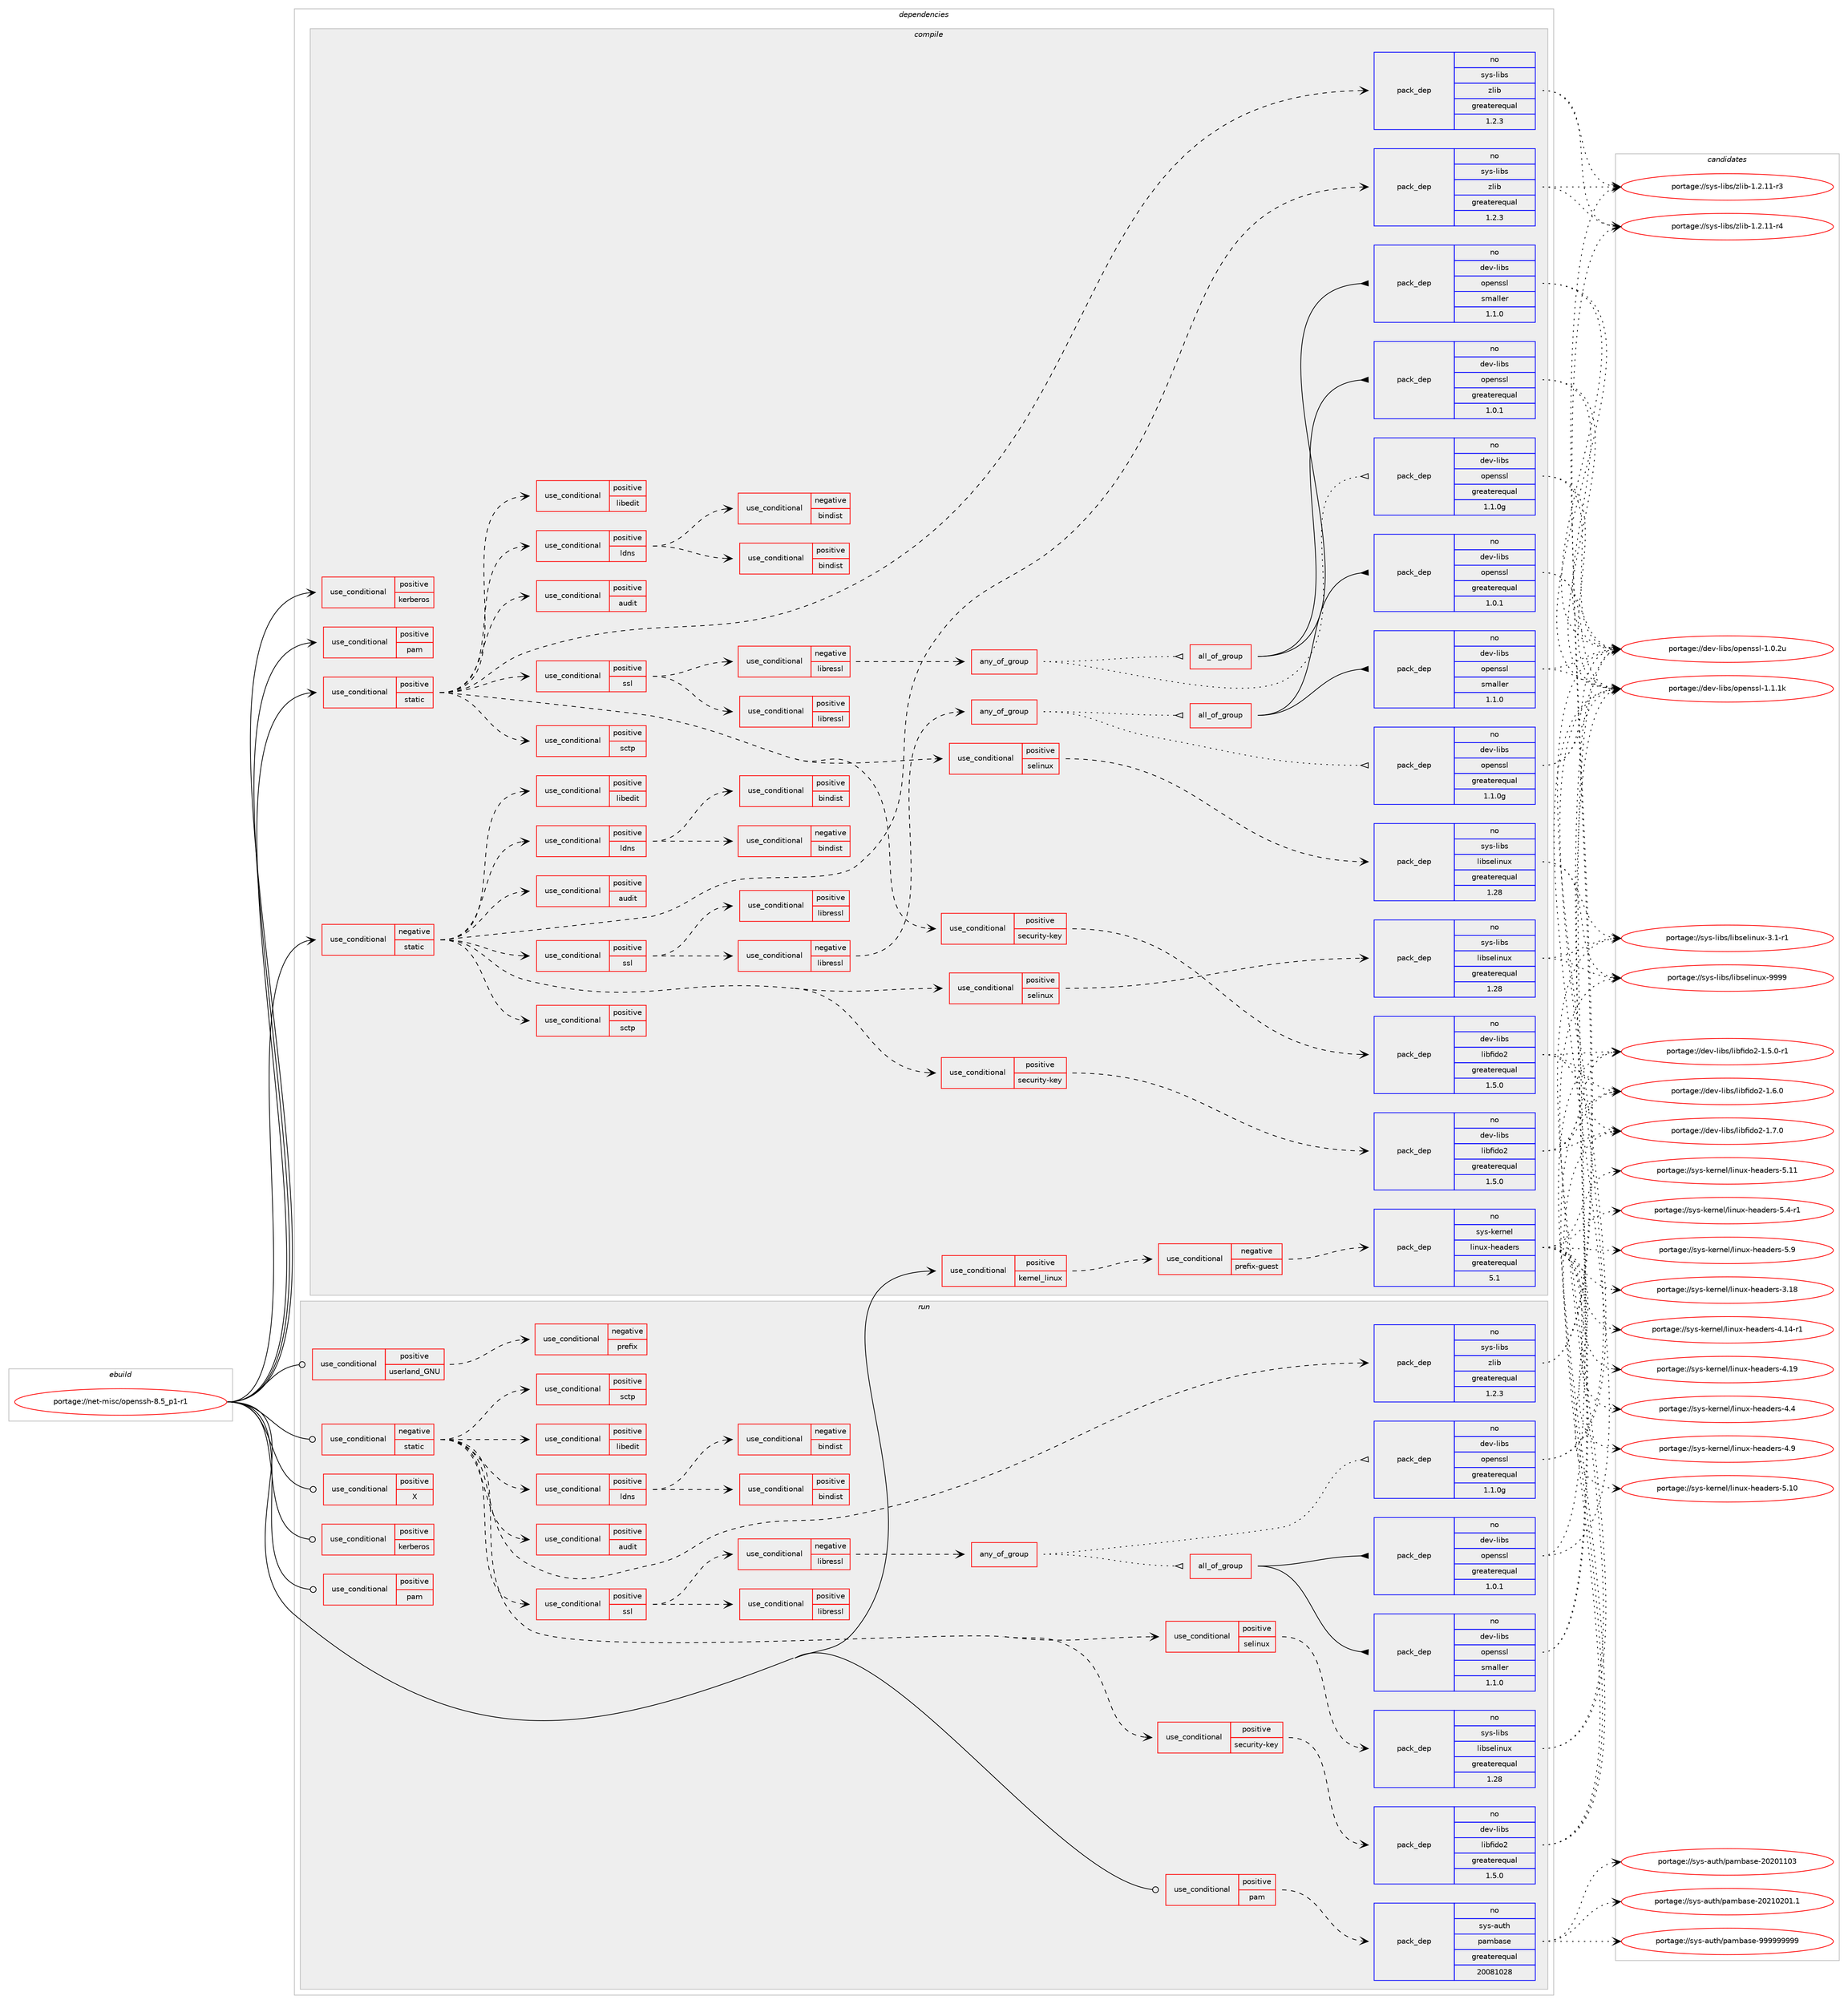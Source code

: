 digraph prolog {

# *************
# Graph options
# *************

newrank=true;
concentrate=true;
compound=true;
graph [rankdir=LR,fontname=Helvetica,fontsize=10,ranksep=1.5];#, ranksep=2.5, nodesep=0.2];
edge  [arrowhead=vee];
node  [fontname=Helvetica,fontsize=10];

# **********
# The ebuild
# **********

subgraph cluster_leftcol {
color=gray;
rank=same;
label=<<i>ebuild</i>>;
id [label="portage://net-misc/openssh-8.5_p1-r1", color=red, width=4, href="../net-misc/openssh-8.5_p1-r1.svg"];
}

# ****************
# The dependencies
# ****************

subgraph cluster_midcol {
color=gray;
label=<<i>dependencies</i>>;
subgraph cluster_compile {
fillcolor="#eeeeee";
style=filled;
label=<<i>compile</i>>;
subgraph cond137 {
dependency248 [label=<<TABLE BORDER="0" CELLBORDER="1" CELLSPACING="0" CELLPADDING="4"><TR><TD ROWSPAN="3" CELLPADDING="10">use_conditional</TD></TR><TR><TD>negative</TD></TR><TR><TD>static</TD></TR></TABLE>>, shape=none, color=red];
subgraph cond138 {
dependency249 [label=<<TABLE BORDER="0" CELLBORDER="1" CELLSPACING="0" CELLPADDING="4"><TR><TD ROWSPAN="3" CELLPADDING="10">use_conditional</TD></TR><TR><TD>positive</TD></TR><TR><TD>audit</TD></TR></TABLE>>, shape=none, color=red];
# *** BEGIN UNKNOWN DEPENDENCY TYPE (TODO) ***
# dependency249 -> package_dependency(portage://net-misc/openssh-8.5_p1-r1,install,no,sys-process,audit,none,[,,],[],[])
# *** END UNKNOWN DEPENDENCY TYPE (TODO) ***

}
dependency248:e -> dependency249:w [weight=20,style="dashed",arrowhead="vee"];
subgraph cond139 {
dependency250 [label=<<TABLE BORDER="0" CELLBORDER="1" CELLSPACING="0" CELLPADDING="4"><TR><TD ROWSPAN="3" CELLPADDING="10">use_conditional</TD></TR><TR><TD>positive</TD></TR><TR><TD>ldns</TD></TR></TABLE>>, shape=none, color=red];
# *** BEGIN UNKNOWN DEPENDENCY TYPE (TODO) ***
# dependency250 -> package_dependency(portage://net-misc/openssh-8.5_p1-r1,install,no,net-libs,ldns,none,[,,],[],[])
# *** END UNKNOWN DEPENDENCY TYPE (TODO) ***

subgraph cond140 {
dependency251 [label=<<TABLE BORDER="0" CELLBORDER="1" CELLSPACING="0" CELLPADDING="4"><TR><TD ROWSPAN="3" CELLPADDING="10">use_conditional</TD></TR><TR><TD>negative</TD></TR><TR><TD>bindist</TD></TR></TABLE>>, shape=none, color=red];
# *** BEGIN UNKNOWN DEPENDENCY TYPE (TODO) ***
# dependency251 -> package_dependency(portage://net-misc/openssh-8.5_p1-r1,install,no,net-libs,ldns,none,[,,],[],[use(enable(ecdsa),none),use(enable(ssl),positive)])
# *** END UNKNOWN DEPENDENCY TYPE (TODO) ***

}
dependency250:e -> dependency251:w [weight=20,style="dashed",arrowhead="vee"];
subgraph cond141 {
dependency252 [label=<<TABLE BORDER="0" CELLBORDER="1" CELLSPACING="0" CELLPADDING="4"><TR><TD ROWSPAN="3" CELLPADDING="10">use_conditional</TD></TR><TR><TD>positive</TD></TR><TR><TD>bindist</TD></TR></TABLE>>, shape=none, color=red];
# *** BEGIN UNKNOWN DEPENDENCY TYPE (TODO) ***
# dependency252 -> package_dependency(portage://net-misc/openssh-8.5_p1-r1,install,no,net-libs,ldns,none,[,,],[],[use(disable(ecdsa),none),use(enable(ssl),positive)])
# *** END UNKNOWN DEPENDENCY TYPE (TODO) ***

}
dependency250:e -> dependency252:w [weight=20,style="dashed",arrowhead="vee"];
}
dependency248:e -> dependency250:w [weight=20,style="dashed",arrowhead="vee"];
subgraph cond142 {
dependency253 [label=<<TABLE BORDER="0" CELLBORDER="1" CELLSPACING="0" CELLPADDING="4"><TR><TD ROWSPAN="3" CELLPADDING="10">use_conditional</TD></TR><TR><TD>positive</TD></TR><TR><TD>libedit</TD></TR></TABLE>>, shape=none, color=red];
# *** BEGIN UNKNOWN DEPENDENCY TYPE (TODO) ***
# dependency253 -> package_dependency(portage://net-misc/openssh-8.5_p1-r1,install,no,dev-libs,libedit,none,[,,],any_same_slot,[])
# *** END UNKNOWN DEPENDENCY TYPE (TODO) ***

}
dependency248:e -> dependency253:w [weight=20,style="dashed",arrowhead="vee"];
subgraph cond143 {
dependency254 [label=<<TABLE BORDER="0" CELLBORDER="1" CELLSPACING="0" CELLPADDING="4"><TR><TD ROWSPAN="3" CELLPADDING="10">use_conditional</TD></TR><TR><TD>positive</TD></TR><TR><TD>sctp</TD></TR></TABLE>>, shape=none, color=red];
# *** BEGIN UNKNOWN DEPENDENCY TYPE (TODO) ***
# dependency254 -> package_dependency(portage://net-misc/openssh-8.5_p1-r1,install,no,net-misc,lksctp-tools,none,[,,],[],[])
# *** END UNKNOWN DEPENDENCY TYPE (TODO) ***

}
dependency248:e -> dependency254:w [weight=20,style="dashed",arrowhead="vee"];
subgraph cond144 {
dependency255 [label=<<TABLE BORDER="0" CELLBORDER="1" CELLSPACING="0" CELLPADDING="4"><TR><TD ROWSPAN="3" CELLPADDING="10">use_conditional</TD></TR><TR><TD>positive</TD></TR><TR><TD>security-key</TD></TR></TABLE>>, shape=none, color=red];
subgraph pack109 {
dependency256 [label=<<TABLE BORDER="0" CELLBORDER="1" CELLSPACING="0" CELLPADDING="4" WIDTH="220"><TR><TD ROWSPAN="6" CELLPADDING="30">pack_dep</TD></TR><TR><TD WIDTH="110">no</TD></TR><TR><TD>dev-libs</TD></TR><TR><TD>libfido2</TD></TR><TR><TD>greaterequal</TD></TR><TR><TD>1.5.0</TD></TR></TABLE>>, shape=none, color=blue];
}
dependency255:e -> dependency256:w [weight=20,style="dashed",arrowhead="vee"];
}
dependency248:e -> dependency255:w [weight=20,style="dashed",arrowhead="vee"];
subgraph cond145 {
dependency257 [label=<<TABLE BORDER="0" CELLBORDER="1" CELLSPACING="0" CELLPADDING="4"><TR><TD ROWSPAN="3" CELLPADDING="10">use_conditional</TD></TR><TR><TD>positive</TD></TR><TR><TD>selinux</TD></TR></TABLE>>, shape=none, color=red];
subgraph pack110 {
dependency258 [label=<<TABLE BORDER="0" CELLBORDER="1" CELLSPACING="0" CELLPADDING="4" WIDTH="220"><TR><TD ROWSPAN="6" CELLPADDING="30">pack_dep</TD></TR><TR><TD WIDTH="110">no</TD></TR><TR><TD>sys-libs</TD></TR><TR><TD>libselinux</TD></TR><TR><TD>greaterequal</TD></TR><TR><TD>1.28</TD></TR></TABLE>>, shape=none, color=blue];
}
dependency257:e -> dependency258:w [weight=20,style="dashed",arrowhead="vee"];
}
dependency248:e -> dependency257:w [weight=20,style="dashed",arrowhead="vee"];
subgraph cond146 {
dependency259 [label=<<TABLE BORDER="0" CELLBORDER="1" CELLSPACING="0" CELLPADDING="4"><TR><TD ROWSPAN="3" CELLPADDING="10">use_conditional</TD></TR><TR><TD>positive</TD></TR><TR><TD>ssl</TD></TR></TABLE>>, shape=none, color=red];
subgraph cond147 {
dependency260 [label=<<TABLE BORDER="0" CELLBORDER="1" CELLSPACING="0" CELLPADDING="4"><TR><TD ROWSPAN="3" CELLPADDING="10">use_conditional</TD></TR><TR><TD>negative</TD></TR><TR><TD>libressl</TD></TR></TABLE>>, shape=none, color=red];
subgraph any4 {
dependency261 [label=<<TABLE BORDER="0" CELLBORDER="1" CELLSPACING="0" CELLPADDING="4"><TR><TD CELLPADDING="10">any_of_group</TD></TR></TABLE>>, shape=none, color=red];subgraph all1 {
dependency262 [label=<<TABLE BORDER="0" CELLBORDER="1" CELLSPACING="0" CELLPADDING="4"><TR><TD CELLPADDING="10">all_of_group</TD></TR></TABLE>>, shape=none, color=red];subgraph pack111 {
dependency263 [label=<<TABLE BORDER="0" CELLBORDER="1" CELLSPACING="0" CELLPADDING="4" WIDTH="220"><TR><TD ROWSPAN="6" CELLPADDING="30">pack_dep</TD></TR><TR><TD WIDTH="110">no</TD></TR><TR><TD>dev-libs</TD></TR><TR><TD>openssl</TD></TR><TR><TD>greaterequal</TD></TR><TR><TD>1.0.1</TD></TR></TABLE>>, shape=none, color=blue];
}
dependency262:e -> dependency263:w [weight=20,style="solid",arrowhead="inv"];
subgraph pack112 {
dependency264 [label=<<TABLE BORDER="0" CELLBORDER="1" CELLSPACING="0" CELLPADDING="4" WIDTH="220"><TR><TD ROWSPAN="6" CELLPADDING="30">pack_dep</TD></TR><TR><TD WIDTH="110">no</TD></TR><TR><TD>dev-libs</TD></TR><TR><TD>openssl</TD></TR><TR><TD>smaller</TD></TR><TR><TD>1.1.0</TD></TR></TABLE>>, shape=none, color=blue];
}
dependency262:e -> dependency264:w [weight=20,style="solid",arrowhead="inv"];
}
dependency261:e -> dependency262:w [weight=20,style="dotted",arrowhead="oinv"];
subgraph pack113 {
dependency265 [label=<<TABLE BORDER="0" CELLBORDER="1" CELLSPACING="0" CELLPADDING="4" WIDTH="220"><TR><TD ROWSPAN="6" CELLPADDING="30">pack_dep</TD></TR><TR><TD WIDTH="110">no</TD></TR><TR><TD>dev-libs</TD></TR><TR><TD>openssl</TD></TR><TR><TD>greaterequal</TD></TR><TR><TD>1.1.0g</TD></TR></TABLE>>, shape=none, color=blue];
}
dependency261:e -> dependency265:w [weight=20,style="dotted",arrowhead="oinv"];
}
dependency260:e -> dependency261:w [weight=20,style="dashed",arrowhead="vee"];
# *** BEGIN UNKNOWN DEPENDENCY TYPE (TODO) ***
# dependency260 -> package_dependency(portage://net-misc/openssh-8.5_p1-r1,install,no,dev-libs,openssl,none,[,,],[slot(0),equal],[])
# *** END UNKNOWN DEPENDENCY TYPE (TODO) ***

}
dependency259:e -> dependency260:w [weight=20,style="dashed",arrowhead="vee"];
subgraph cond148 {
dependency266 [label=<<TABLE BORDER="0" CELLBORDER="1" CELLSPACING="0" CELLPADDING="4"><TR><TD ROWSPAN="3" CELLPADDING="10">use_conditional</TD></TR><TR><TD>positive</TD></TR><TR><TD>libressl</TD></TR></TABLE>>, shape=none, color=red];
# *** BEGIN UNKNOWN DEPENDENCY TYPE (TODO) ***
# dependency266 -> package_dependency(portage://net-misc/openssh-8.5_p1-r1,install,no,dev-libs,libressl,none,[,,],[slot(0),equal],[])
# *** END UNKNOWN DEPENDENCY TYPE (TODO) ***

}
dependency259:e -> dependency266:w [weight=20,style="dashed",arrowhead="vee"];
}
dependency248:e -> dependency259:w [weight=20,style="dashed",arrowhead="vee"];
# *** BEGIN UNKNOWN DEPENDENCY TYPE (TODO) ***
# dependency248 -> package_dependency(portage://net-misc/openssh-8.5_p1-r1,install,no,virtual,libcrypt,none,[,,],any_same_slot,[])
# *** END UNKNOWN DEPENDENCY TYPE (TODO) ***

subgraph pack114 {
dependency267 [label=<<TABLE BORDER="0" CELLBORDER="1" CELLSPACING="0" CELLPADDING="4" WIDTH="220"><TR><TD ROWSPAN="6" CELLPADDING="30">pack_dep</TD></TR><TR><TD WIDTH="110">no</TD></TR><TR><TD>sys-libs</TD></TR><TR><TD>zlib</TD></TR><TR><TD>greaterequal</TD></TR><TR><TD>1.2.3</TD></TR></TABLE>>, shape=none, color=blue];
}
dependency248:e -> dependency267:w [weight=20,style="dashed",arrowhead="vee"];
}
id:e -> dependency248:w [weight=20,style="solid",arrowhead="vee"];
subgraph cond149 {
dependency268 [label=<<TABLE BORDER="0" CELLBORDER="1" CELLSPACING="0" CELLPADDING="4"><TR><TD ROWSPAN="3" CELLPADDING="10">use_conditional</TD></TR><TR><TD>positive</TD></TR><TR><TD>kerberos</TD></TR></TABLE>>, shape=none, color=red];
# *** BEGIN UNKNOWN DEPENDENCY TYPE (TODO) ***
# dependency268 -> package_dependency(portage://net-misc/openssh-8.5_p1-r1,install,no,virtual,krb5,none,[,,],[],[])
# *** END UNKNOWN DEPENDENCY TYPE (TODO) ***

}
id:e -> dependency268:w [weight=20,style="solid",arrowhead="vee"];
subgraph cond150 {
dependency269 [label=<<TABLE BORDER="0" CELLBORDER="1" CELLSPACING="0" CELLPADDING="4"><TR><TD ROWSPAN="3" CELLPADDING="10">use_conditional</TD></TR><TR><TD>positive</TD></TR><TR><TD>kernel_linux</TD></TR></TABLE>>, shape=none, color=red];
subgraph cond151 {
dependency270 [label=<<TABLE BORDER="0" CELLBORDER="1" CELLSPACING="0" CELLPADDING="4"><TR><TD ROWSPAN="3" CELLPADDING="10">use_conditional</TD></TR><TR><TD>negative</TD></TR><TR><TD>prefix-guest</TD></TR></TABLE>>, shape=none, color=red];
subgraph pack115 {
dependency271 [label=<<TABLE BORDER="0" CELLBORDER="1" CELLSPACING="0" CELLPADDING="4" WIDTH="220"><TR><TD ROWSPAN="6" CELLPADDING="30">pack_dep</TD></TR><TR><TD WIDTH="110">no</TD></TR><TR><TD>sys-kernel</TD></TR><TR><TD>linux-headers</TD></TR><TR><TD>greaterequal</TD></TR><TR><TD>5.1</TD></TR></TABLE>>, shape=none, color=blue];
}
dependency270:e -> dependency271:w [weight=20,style="dashed",arrowhead="vee"];
}
dependency269:e -> dependency270:w [weight=20,style="dashed",arrowhead="vee"];
}
id:e -> dependency269:w [weight=20,style="solid",arrowhead="vee"];
subgraph cond152 {
dependency272 [label=<<TABLE BORDER="0" CELLBORDER="1" CELLSPACING="0" CELLPADDING="4"><TR><TD ROWSPAN="3" CELLPADDING="10">use_conditional</TD></TR><TR><TD>positive</TD></TR><TR><TD>pam</TD></TR></TABLE>>, shape=none, color=red];
# *** BEGIN UNKNOWN DEPENDENCY TYPE (TODO) ***
# dependency272 -> package_dependency(portage://net-misc/openssh-8.5_p1-r1,install,no,sys-libs,pam,none,[,,],[],[])
# *** END UNKNOWN DEPENDENCY TYPE (TODO) ***

}
id:e -> dependency272:w [weight=20,style="solid",arrowhead="vee"];
subgraph cond153 {
dependency273 [label=<<TABLE BORDER="0" CELLBORDER="1" CELLSPACING="0" CELLPADDING="4"><TR><TD ROWSPAN="3" CELLPADDING="10">use_conditional</TD></TR><TR><TD>positive</TD></TR><TR><TD>static</TD></TR></TABLE>>, shape=none, color=red];
subgraph cond154 {
dependency274 [label=<<TABLE BORDER="0" CELLBORDER="1" CELLSPACING="0" CELLPADDING="4"><TR><TD ROWSPAN="3" CELLPADDING="10">use_conditional</TD></TR><TR><TD>positive</TD></TR><TR><TD>audit</TD></TR></TABLE>>, shape=none, color=red];
# *** BEGIN UNKNOWN DEPENDENCY TYPE (TODO) ***
# dependency274 -> package_dependency(portage://net-misc/openssh-8.5_p1-r1,install,no,sys-process,audit,none,[,,],[],[use(enable(static-libs),positive)])
# *** END UNKNOWN DEPENDENCY TYPE (TODO) ***

}
dependency273:e -> dependency274:w [weight=20,style="dashed",arrowhead="vee"];
subgraph cond155 {
dependency275 [label=<<TABLE BORDER="0" CELLBORDER="1" CELLSPACING="0" CELLPADDING="4"><TR><TD ROWSPAN="3" CELLPADDING="10">use_conditional</TD></TR><TR><TD>positive</TD></TR><TR><TD>ldns</TD></TR></TABLE>>, shape=none, color=red];
# *** BEGIN UNKNOWN DEPENDENCY TYPE (TODO) ***
# dependency275 -> package_dependency(portage://net-misc/openssh-8.5_p1-r1,install,no,net-libs,ldns,none,[,,],[],[use(enable(static-libs),positive)])
# *** END UNKNOWN DEPENDENCY TYPE (TODO) ***

subgraph cond156 {
dependency276 [label=<<TABLE BORDER="0" CELLBORDER="1" CELLSPACING="0" CELLPADDING="4"><TR><TD ROWSPAN="3" CELLPADDING="10">use_conditional</TD></TR><TR><TD>negative</TD></TR><TR><TD>bindist</TD></TR></TABLE>>, shape=none, color=red];
# *** BEGIN UNKNOWN DEPENDENCY TYPE (TODO) ***
# dependency276 -> package_dependency(portage://net-misc/openssh-8.5_p1-r1,install,no,net-libs,ldns,none,[,,],[],[use(enable(ecdsa),none),use(enable(ssl),positive)])
# *** END UNKNOWN DEPENDENCY TYPE (TODO) ***

}
dependency275:e -> dependency276:w [weight=20,style="dashed",arrowhead="vee"];
subgraph cond157 {
dependency277 [label=<<TABLE BORDER="0" CELLBORDER="1" CELLSPACING="0" CELLPADDING="4"><TR><TD ROWSPAN="3" CELLPADDING="10">use_conditional</TD></TR><TR><TD>positive</TD></TR><TR><TD>bindist</TD></TR></TABLE>>, shape=none, color=red];
# *** BEGIN UNKNOWN DEPENDENCY TYPE (TODO) ***
# dependency277 -> package_dependency(portage://net-misc/openssh-8.5_p1-r1,install,no,net-libs,ldns,none,[,,],[],[use(disable(ecdsa),none),use(enable(ssl),positive)])
# *** END UNKNOWN DEPENDENCY TYPE (TODO) ***

}
dependency275:e -> dependency277:w [weight=20,style="dashed",arrowhead="vee"];
}
dependency273:e -> dependency275:w [weight=20,style="dashed",arrowhead="vee"];
subgraph cond158 {
dependency278 [label=<<TABLE BORDER="0" CELLBORDER="1" CELLSPACING="0" CELLPADDING="4"><TR><TD ROWSPAN="3" CELLPADDING="10">use_conditional</TD></TR><TR><TD>positive</TD></TR><TR><TD>libedit</TD></TR></TABLE>>, shape=none, color=red];
# *** BEGIN UNKNOWN DEPENDENCY TYPE (TODO) ***
# dependency278 -> package_dependency(portage://net-misc/openssh-8.5_p1-r1,install,no,dev-libs,libedit,none,[,,],any_same_slot,[use(enable(static-libs),positive)])
# *** END UNKNOWN DEPENDENCY TYPE (TODO) ***

}
dependency273:e -> dependency278:w [weight=20,style="dashed",arrowhead="vee"];
subgraph cond159 {
dependency279 [label=<<TABLE BORDER="0" CELLBORDER="1" CELLSPACING="0" CELLPADDING="4"><TR><TD ROWSPAN="3" CELLPADDING="10">use_conditional</TD></TR><TR><TD>positive</TD></TR><TR><TD>sctp</TD></TR></TABLE>>, shape=none, color=red];
# *** BEGIN UNKNOWN DEPENDENCY TYPE (TODO) ***
# dependency279 -> package_dependency(portage://net-misc/openssh-8.5_p1-r1,install,no,net-misc,lksctp-tools,none,[,,],[],[use(enable(static-libs),positive)])
# *** END UNKNOWN DEPENDENCY TYPE (TODO) ***

}
dependency273:e -> dependency279:w [weight=20,style="dashed",arrowhead="vee"];
subgraph cond160 {
dependency280 [label=<<TABLE BORDER="0" CELLBORDER="1" CELLSPACING="0" CELLPADDING="4"><TR><TD ROWSPAN="3" CELLPADDING="10">use_conditional</TD></TR><TR><TD>positive</TD></TR><TR><TD>security-key</TD></TR></TABLE>>, shape=none, color=red];
subgraph pack116 {
dependency281 [label=<<TABLE BORDER="0" CELLBORDER="1" CELLSPACING="0" CELLPADDING="4" WIDTH="220"><TR><TD ROWSPAN="6" CELLPADDING="30">pack_dep</TD></TR><TR><TD WIDTH="110">no</TD></TR><TR><TD>dev-libs</TD></TR><TR><TD>libfido2</TD></TR><TR><TD>greaterequal</TD></TR><TR><TD>1.5.0</TD></TR></TABLE>>, shape=none, color=blue];
}
dependency280:e -> dependency281:w [weight=20,style="dashed",arrowhead="vee"];
}
dependency273:e -> dependency280:w [weight=20,style="dashed",arrowhead="vee"];
subgraph cond161 {
dependency282 [label=<<TABLE BORDER="0" CELLBORDER="1" CELLSPACING="0" CELLPADDING="4"><TR><TD ROWSPAN="3" CELLPADDING="10">use_conditional</TD></TR><TR><TD>positive</TD></TR><TR><TD>selinux</TD></TR></TABLE>>, shape=none, color=red];
subgraph pack117 {
dependency283 [label=<<TABLE BORDER="0" CELLBORDER="1" CELLSPACING="0" CELLPADDING="4" WIDTH="220"><TR><TD ROWSPAN="6" CELLPADDING="30">pack_dep</TD></TR><TR><TD WIDTH="110">no</TD></TR><TR><TD>sys-libs</TD></TR><TR><TD>libselinux</TD></TR><TR><TD>greaterequal</TD></TR><TR><TD>1.28</TD></TR></TABLE>>, shape=none, color=blue];
}
dependency282:e -> dependency283:w [weight=20,style="dashed",arrowhead="vee"];
}
dependency273:e -> dependency282:w [weight=20,style="dashed",arrowhead="vee"];
subgraph cond162 {
dependency284 [label=<<TABLE BORDER="0" CELLBORDER="1" CELLSPACING="0" CELLPADDING="4"><TR><TD ROWSPAN="3" CELLPADDING="10">use_conditional</TD></TR><TR><TD>positive</TD></TR><TR><TD>ssl</TD></TR></TABLE>>, shape=none, color=red];
subgraph cond163 {
dependency285 [label=<<TABLE BORDER="0" CELLBORDER="1" CELLSPACING="0" CELLPADDING="4"><TR><TD ROWSPAN="3" CELLPADDING="10">use_conditional</TD></TR><TR><TD>negative</TD></TR><TR><TD>libressl</TD></TR></TABLE>>, shape=none, color=red];
subgraph any5 {
dependency286 [label=<<TABLE BORDER="0" CELLBORDER="1" CELLSPACING="0" CELLPADDING="4"><TR><TD CELLPADDING="10">any_of_group</TD></TR></TABLE>>, shape=none, color=red];subgraph all2 {
dependency287 [label=<<TABLE BORDER="0" CELLBORDER="1" CELLSPACING="0" CELLPADDING="4"><TR><TD CELLPADDING="10">all_of_group</TD></TR></TABLE>>, shape=none, color=red];subgraph pack118 {
dependency288 [label=<<TABLE BORDER="0" CELLBORDER="1" CELLSPACING="0" CELLPADDING="4" WIDTH="220"><TR><TD ROWSPAN="6" CELLPADDING="30">pack_dep</TD></TR><TR><TD WIDTH="110">no</TD></TR><TR><TD>dev-libs</TD></TR><TR><TD>openssl</TD></TR><TR><TD>greaterequal</TD></TR><TR><TD>1.0.1</TD></TR></TABLE>>, shape=none, color=blue];
}
dependency287:e -> dependency288:w [weight=20,style="solid",arrowhead="inv"];
subgraph pack119 {
dependency289 [label=<<TABLE BORDER="0" CELLBORDER="1" CELLSPACING="0" CELLPADDING="4" WIDTH="220"><TR><TD ROWSPAN="6" CELLPADDING="30">pack_dep</TD></TR><TR><TD WIDTH="110">no</TD></TR><TR><TD>dev-libs</TD></TR><TR><TD>openssl</TD></TR><TR><TD>smaller</TD></TR><TR><TD>1.1.0</TD></TR></TABLE>>, shape=none, color=blue];
}
dependency287:e -> dependency289:w [weight=20,style="solid",arrowhead="inv"];
}
dependency286:e -> dependency287:w [weight=20,style="dotted",arrowhead="oinv"];
subgraph pack120 {
dependency290 [label=<<TABLE BORDER="0" CELLBORDER="1" CELLSPACING="0" CELLPADDING="4" WIDTH="220"><TR><TD ROWSPAN="6" CELLPADDING="30">pack_dep</TD></TR><TR><TD WIDTH="110">no</TD></TR><TR><TD>dev-libs</TD></TR><TR><TD>openssl</TD></TR><TR><TD>greaterequal</TD></TR><TR><TD>1.1.0g</TD></TR></TABLE>>, shape=none, color=blue];
}
dependency286:e -> dependency290:w [weight=20,style="dotted",arrowhead="oinv"];
}
dependency285:e -> dependency286:w [weight=20,style="dashed",arrowhead="vee"];
# *** BEGIN UNKNOWN DEPENDENCY TYPE (TODO) ***
# dependency285 -> package_dependency(portage://net-misc/openssh-8.5_p1-r1,install,no,dev-libs,openssl,none,[,,],[slot(0),equal],[use(enable(static-libs),positive)])
# *** END UNKNOWN DEPENDENCY TYPE (TODO) ***

}
dependency284:e -> dependency285:w [weight=20,style="dashed",arrowhead="vee"];
subgraph cond164 {
dependency291 [label=<<TABLE BORDER="0" CELLBORDER="1" CELLSPACING="0" CELLPADDING="4"><TR><TD ROWSPAN="3" CELLPADDING="10">use_conditional</TD></TR><TR><TD>positive</TD></TR><TR><TD>libressl</TD></TR></TABLE>>, shape=none, color=red];
# *** BEGIN UNKNOWN DEPENDENCY TYPE (TODO) ***
# dependency291 -> package_dependency(portage://net-misc/openssh-8.5_p1-r1,install,no,dev-libs,libressl,none,[,,],[slot(0),equal],[use(enable(static-libs),positive)])
# *** END UNKNOWN DEPENDENCY TYPE (TODO) ***

}
dependency284:e -> dependency291:w [weight=20,style="dashed",arrowhead="vee"];
}
dependency273:e -> dependency284:w [weight=20,style="dashed",arrowhead="vee"];
# *** BEGIN UNKNOWN DEPENDENCY TYPE (TODO) ***
# dependency273 -> package_dependency(portage://net-misc/openssh-8.5_p1-r1,install,no,virtual,libcrypt,none,[,,],any_same_slot,[use(enable(static-libs),positive)])
# *** END UNKNOWN DEPENDENCY TYPE (TODO) ***

subgraph pack121 {
dependency292 [label=<<TABLE BORDER="0" CELLBORDER="1" CELLSPACING="0" CELLPADDING="4" WIDTH="220"><TR><TD ROWSPAN="6" CELLPADDING="30">pack_dep</TD></TR><TR><TD WIDTH="110">no</TD></TR><TR><TD>sys-libs</TD></TR><TR><TD>zlib</TD></TR><TR><TD>greaterequal</TD></TR><TR><TD>1.2.3</TD></TR></TABLE>>, shape=none, color=blue];
}
dependency273:e -> dependency292:w [weight=20,style="dashed",arrowhead="vee"];
}
id:e -> dependency273:w [weight=20,style="solid",arrowhead="vee"];
# *** BEGIN UNKNOWN DEPENDENCY TYPE (TODO) ***
# id -> package_dependency(portage://net-misc/openssh-8.5_p1-r1,install,no,acct-group,sshd,none,[,,],[],[])
# *** END UNKNOWN DEPENDENCY TYPE (TODO) ***

# *** BEGIN UNKNOWN DEPENDENCY TYPE (TODO) ***
# id -> package_dependency(portage://net-misc/openssh-8.5_p1-r1,install,no,acct-user,sshd,none,[,,],[],[])
# *** END UNKNOWN DEPENDENCY TYPE (TODO) ***

# *** BEGIN UNKNOWN DEPENDENCY TYPE (TODO) ***
# id -> package_dependency(portage://net-misc/openssh-8.5_p1-r1,install,no,virtual,os-headers,none,[,,],[],[])
# *** END UNKNOWN DEPENDENCY TYPE (TODO) ***

}
subgraph cluster_compileandrun {
fillcolor="#eeeeee";
style=filled;
label=<<i>compile and run</i>>;
}
subgraph cluster_run {
fillcolor="#eeeeee";
style=filled;
label=<<i>run</i>>;
subgraph cond165 {
dependency293 [label=<<TABLE BORDER="0" CELLBORDER="1" CELLSPACING="0" CELLPADDING="4"><TR><TD ROWSPAN="3" CELLPADDING="10">use_conditional</TD></TR><TR><TD>negative</TD></TR><TR><TD>static</TD></TR></TABLE>>, shape=none, color=red];
subgraph cond166 {
dependency294 [label=<<TABLE BORDER="0" CELLBORDER="1" CELLSPACING="0" CELLPADDING="4"><TR><TD ROWSPAN="3" CELLPADDING="10">use_conditional</TD></TR><TR><TD>positive</TD></TR><TR><TD>audit</TD></TR></TABLE>>, shape=none, color=red];
# *** BEGIN UNKNOWN DEPENDENCY TYPE (TODO) ***
# dependency294 -> package_dependency(portage://net-misc/openssh-8.5_p1-r1,run,no,sys-process,audit,none,[,,],[],[])
# *** END UNKNOWN DEPENDENCY TYPE (TODO) ***

}
dependency293:e -> dependency294:w [weight=20,style="dashed",arrowhead="vee"];
subgraph cond167 {
dependency295 [label=<<TABLE BORDER="0" CELLBORDER="1" CELLSPACING="0" CELLPADDING="4"><TR><TD ROWSPAN="3" CELLPADDING="10">use_conditional</TD></TR><TR><TD>positive</TD></TR><TR><TD>ldns</TD></TR></TABLE>>, shape=none, color=red];
# *** BEGIN UNKNOWN DEPENDENCY TYPE (TODO) ***
# dependency295 -> package_dependency(portage://net-misc/openssh-8.5_p1-r1,run,no,net-libs,ldns,none,[,,],[],[])
# *** END UNKNOWN DEPENDENCY TYPE (TODO) ***

subgraph cond168 {
dependency296 [label=<<TABLE BORDER="0" CELLBORDER="1" CELLSPACING="0" CELLPADDING="4"><TR><TD ROWSPAN="3" CELLPADDING="10">use_conditional</TD></TR><TR><TD>negative</TD></TR><TR><TD>bindist</TD></TR></TABLE>>, shape=none, color=red];
# *** BEGIN UNKNOWN DEPENDENCY TYPE (TODO) ***
# dependency296 -> package_dependency(portage://net-misc/openssh-8.5_p1-r1,run,no,net-libs,ldns,none,[,,],[],[use(enable(ecdsa),none),use(enable(ssl),positive)])
# *** END UNKNOWN DEPENDENCY TYPE (TODO) ***

}
dependency295:e -> dependency296:w [weight=20,style="dashed",arrowhead="vee"];
subgraph cond169 {
dependency297 [label=<<TABLE BORDER="0" CELLBORDER="1" CELLSPACING="0" CELLPADDING="4"><TR><TD ROWSPAN="3" CELLPADDING="10">use_conditional</TD></TR><TR><TD>positive</TD></TR><TR><TD>bindist</TD></TR></TABLE>>, shape=none, color=red];
# *** BEGIN UNKNOWN DEPENDENCY TYPE (TODO) ***
# dependency297 -> package_dependency(portage://net-misc/openssh-8.5_p1-r1,run,no,net-libs,ldns,none,[,,],[],[use(disable(ecdsa),none),use(enable(ssl),positive)])
# *** END UNKNOWN DEPENDENCY TYPE (TODO) ***

}
dependency295:e -> dependency297:w [weight=20,style="dashed",arrowhead="vee"];
}
dependency293:e -> dependency295:w [weight=20,style="dashed",arrowhead="vee"];
subgraph cond170 {
dependency298 [label=<<TABLE BORDER="0" CELLBORDER="1" CELLSPACING="0" CELLPADDING="4"><TR><TD ROWSPAN="3" CELLPADDING="10">use_conditional</TD></TR><TR><TD>positive</TD></TR><TR><TD>libedit</TD></TR></TABLE>>, shape=none, color=red];
# *** BEGIN UNKNOWN DEPENDENCY TYPE (TODO) ***
# dependency298 -> package_dependency(portage://net-misc/openssh-8.5_p1-r1,run,no,dev-libs,libedit,none,[,,],any_same_slot,[])
# *** END UNKNOWN DEPENDENCY TYPE (TODO) ***

}
dependency293:e -> dependency298:w [weight=20,style="dashed",arrowhead="vee"];
subgraph cond171 {
dependency299 [label=<<TABLE BORDER="0" CELLBORDER="1" CELLSPACING="0" CELLPADDING="4"><TR><TD ROWSPAN="3" CELLPADDING="10">use_conditional</TD></TR><TR><TD>positive</TD></TR><TR><TD>sctp</TD></TR></TABLE>>, shape=none, color=red];
# *** BEGIN UNKNOWN DEPENDENCY TYPE (TODO) ***
# dependency299 -> package_dependency(portage://net-misc/openssh-8.5_p1-r1,run,no,net-misc,lksctp-tools,none,[,,],[],[])
# *** END UNKNOWN DEPENDENCY TYPE (TODO) ***

}
dependency293:e -> dependency299:w [weight=20,style="dashed",arrowhead="vee"];
subgraph cond172 {
dependency300 [label=<<TABLE BORDER="0" CELLBORDER="1" CELLSPACING="0" CELLPADDING="4"><TR><TD ROWSPAN="3" CELLPADDING="10">use_conditional</TD></TR><TR><TD>positive</TD></TR><TR><TD>security-key</TD></TR></TABLE>>, shape=none, color=red];
subgraph pack122 {
dependency301 [label=<<TABLE BORDER="0" CELLBORDER="1" CELLSPACING="0" CELLPADDING="4" WIDTH="220"><TR><TD ROWSPAN="6" CELLPADDING="30">pack_dep</TD></TR><TR><TD WIDTH="110">no</TD></TR><TR><TD>dev-libs</TD></TR><TR><TD>libfido2</TD></TR><TR><TD>greaterequal</TD></TR><TR><TD>1.5.0</TD></TR></TABLE>>, shape=none, color=blue];
}
dependency300:e -> dependency301:w [weight=20,style="dashed",arrowhead="vee"];
}
dependency293:e -> dependency300:w [weight=20,style="dashed",arrowhead="vee"];
subgraph cond173 {
dependency302 [label=<<TABLE BORDER="0" CELLBORDER="1" CELLSPACING="0" CELLPADDING="4"><TR><TD ROWSPAN="3" CELLPADDING="10">use_conditional</TD></TR><TR><TD>positive</TD></TR><TR><TD>selinux</TD></TR></TABLE>>, shape=none, color=red];
subgraph pack123 {
dependency303 [label=<<TABLE BORDER="0" CELLBORDER="1" CELLSPACING="0" CELLPADDING="4" WIDTH="220"><TR><TD ROWSPAN="6" CELLPADDING="30">pack_dep</TD></TR><TR><TD WIDTH="110">no</TD></TR><TR><TD>sys-libs</TD></TR><TR><TD>libselinux</TD></TR><TR><TD>greaterequal</TD></TR><TR><TD>1.28</TD></TR></TABLE>>, shape=none, color=blue];
}
dependency302:e -> dependency303:w [weight=20,style="dashed",arrowhead="vee"];
}
dependency293:e -> dependency302:w [weight=20,style="dashed",arrowhead="vee"];
subgraph cond174 {
dependency304 [label=<<TABLE BORDER="0" CELLBORDER="1" CELLSPACING="0" CELLPADDING="4"><TR><TD ROWSPAN="3" CELLPADDING="10">use_conditional</TD></TR><TR><TD>positive</TD></TR><TR><TD>ssl</TD></TR></TABLE>>, shape=none, color=red];
subgraph cond175 {
dependency305 [label=<<TABLE BORDER="0" CELLBORDER="1" CELLSPACING="0" CELLPADDING="4"><TR><TD ROWSPAN="3" CELLPADDING="10">use_conditional</TD></TR><TR><TD>negative</TD></TR><TR><TD>libressl</TD></TR></TABLE>>, shape=none, color=red];
subgraph any6 {
dependency306 [label=<<TABLE BORDER="0" CELLBORDER="1" CELLSPACING="0" CELLPADDING="4"><TR><TD CELLPADDING="10">any_of_group</TD></TR></TABLE>>, shape=none, color=red];subgraph all3 {
dependency307 [label=<<TABLE BORDER="0" CELLBORDER="1" CELLSPACING="0" CELLPADDING="4"><TR><TD CELLPADDING="10">all_of_group</TD></TR></TABLE>>, shape=none, color=red];subgraph pack124 {
dependency308 [label=<<TABLE BORDER="0" CELLBORDER="1" CELLSPACING="0" CELLPADDING="4" WIDTH="220"><TR><TD ROWSPAN="6" CELLPADDING="30">pack_dep</TD></TR><TR><TD WIDTH="110">no</TD></TR><TR><TD>dev-libs</TD></TR><TR><TD>openssl</TD></TR><TR><TD>greaterequal</TD></TR><TR><TD>1.0.1</TD></TR></TABLE>>, shape=none, color=blue];
}
dependency307:e -> dependency308:w [weight=20,style="solid",arrowhead="inv"];
subgraph pack125 {
dependency309 [label=<<TABLE BORDER="0" CELLBORDER="1" CELLSPACING="0" CELLPADDING="4" WIDTH="220"><TR><TD ROWSPAN="6" CELLPADDING="30">pack_dep</TD></TR><TR><TD WIDTH="110">no</TD></TR><TR><TD>dev-libs</TD></TR><TR><TD>openssl</TD></TR><TR><TD>smaller</TD></TR><TR><TD>1.1.0</TD></TR></TABLE>>, shape=none, color=blue];
}
dependency307:e -> dependency309:w [weight=20,style="solid",arrowhead="inv"];
}
dependency306:e -> dependency307:w [weight=20,style="dotted",arrowhead="oinv"];
subgraph pack126 {
dependency310 [label=<<TABLE BORDER="0" CELLBORDER="1" CELLSPACING="0" CELLPADDING="4" WIDTH="220"><TR><TD ROWSPAN="6" CELLPADDING="30">pack_dep</TD></TR><TR><TD WIDTH="110">no</TD></TR><TR><TD>dev-libs</TD></TR><TR><TD>openssl</TD></TR><TR><TD>greaterequal</TD></TR><TR><TD>1.1.0g</TD></TR></TABLE>>, shape=none, color=blue];
}
dependency306:e -> dependency310:w [weight=20,style="dotted",arrowhead="oinv"];
}
dependency305:e -> dependency306:w [weight=20,style="dashed",arrowhead="vee"];
# *** BEGIN UNKNOWN DEPENDENCY TYPE (TODO) ***
# dependency305 -> package_dependency(portage://net-misc/openssh-8.5_p1-r1,run,no,dev-libs,openssl,none,[,,],[slot(0),equal],[])
# *** END UNKNOWN DEPENDENCY TYPE (TODO) ***

}
dependency304:e -> dependency305:w [weight=20,style="dashed",arrowhead="vee"];
subgraph cond176 {
dependency311 [label=<<TABLE BORDER="0" CELLBORDER="1" CELLSPACING="0" CELLPADDING="4"><TR><TD ROWSPAN="3" CELLPADDING="10">use_conditional</TD></TR><TR><TD>positive</TD></TR><TR><TD>libressl</TD></TR></TABLE>>, shape=none, color=red];
# *** BEGIN UNKNOWN DEPENDENCY TYPE (TODO) ***
# dependency311 -> package_dependency(portage://net-misc/openssh-8.5_p1-r1,run,no,dev-libs,libressl,none,[,,],[slot(0),equal],[])
# *** END UNKNOWN DEPENDENCY TYPE (TODO) ***

}
dependency304:e -> dependency311:w [weight=20,style="dashed",arrowhead="vee"];
}
dependency293:e -> dependency304:w [weight=20,style="dashed",arrowhead="vee"];
# *** BEGIN UNKNOWN DEPENDENCY TYPE (TODO) ***
# dependency293 -> package_dependency(portage://net-misc/openssh-8.5_p1-r1,run,no,virtual,libcrypt,none,[,,],any_same_slot,[])
# *** END UNKNOWN DEPENDENCY TYPE (TODO) ***

subgraph pack127 {
dependency312 [label=<<TABLE BORDER="0" CELLBORDER="1" CELLSPACING="0" CELLPADDING="4" WIDTH="220"><TR><TD ROWSPAN="6" CELLPADDING="30">pack_dep</TD></TR><TR><TD WIDTH="110">no</TD></TR><TR><TD>sys-libs</TD></TR><TR><TD>zlib</TD></TR><TR><TD>greaterequal</TD></TR><TR><TD>1.2.3</TD></TR></TABLE>>, shape=none, color=blue];
}
dependency293:e -> dependency312:w [weight=20,style="dashed",arrowhead="vee"];
}
id:e -> dependency293:w [weight=20,style="solid",arrowhead="odot"];
subgraph cond177 {
dependency313 [label=<<TABLE BORDER="0" CELLBORDER="1" CELLSPACING="0" CELLPADDING="4"><TR><TD ROWSPAN="3" CELLPADDING="10">use_conditional</TD></TR><TR><TD>positive</TD></TR><TR><TD>X</TD></TR></TABLE>>, shape=none, color=red];
# *** BEGIN UNKNOWN DEPENDENCY TYPE (TODO) ***
# dependency313 -> package_dependency(portage://net-misc/openssh-8.5_p1-r1,run,no,x11-apps,xauth,none,[,,],[],[])
# *** END UNKNOWN DEPENDENCY TYPE (TODO) ***

}
id:e -> dependency313:w [weight=20,style="solid",arrowhead="odot"];
subgraph cond178 {
dependency314 [label=<<TABLE BORDER="0" CELLBORDER="1" CELLSPACING="0" CELLPADDING="4"><TR><TD ROWSPAN="3" CELLPADDING="10">use_conditional</TD></TR><TR><TD>positive</TD></TR><TR><TD>kerberos</TD></TR></TABLE>>, shape=none, color=red];
# *** BEGIN UNKNOWN DEPENDENCY TYPE (TODO) ***
# dependency314 -> package_dependency(portage://net-misc/openssh-8.5_p1-r1,run,no,virtual,krb5,none,[,,],[],[])
# *** END UNKNOWN DEPENDENCY TYPE (TODO) ***

}
id:e -> dependency314:w [weight=20,style="solid",arrowhead="odot"];
subgraph cond179 {
dependency315 [label=<<TABLE BORDER="0" CELLBORDER="1" CELLSPACING="0" CELLPADDING="4"><TR><TD ROWSPAN="3" CELLPADDING="10">use_conditional</TD></TR><TR><TD>positive</TD></TR><TR><TD>pam</TD></TR></TABLE>>, shape=none, color=red];
subgraph pack128 {
dependency316 [label=<<TABLE BORDER="0" CELLBORDER="1" CELLSPACING="0" CELLPADDING="4" WIDTH="220"><TR><TD ROWSPAN="6" CELLPADDING="30">pack_dep</TD></TR><TR><TD WIDTH="110">no</TD></TR><TR><TD>sys-auth</TD></TR><TR><TD>pambase</TD></TR><TR><TD>greaterequal</TD></TR><TR><TD>20081028</TD></TR></TABLE>>, shape=none, color=blue];
}
dependency315:e -> dependency316:w [weight=20,style="dashed",arrowhead="vee"];
}
id:e -> dependency315:w [weight=20,style="solid",arrowhead="odot"];
subgraph cond180 {
dependency317 [label=<<TABLE BORDER="0" CELLBORDER="1" CELLSPACING="0" CELLPADDING="4"><TR><TD ROWSPAN="3" CELLPADDING="10">use_conditional</TD></TR><TR><TD>positive</TD></TR><TR><TD>pam</TD></TR></TABLE>>, shape=none, color=red];
# *** BEGIN UNKNOWN DEPENDENCY TYPE (TODO) ***
# dependency317 -> package_dependency(portage://net-misc/openssh-8.5_p1-r1,run,no,sys-libs,pam,none,[,,],[],[])
# *** END UNKNOWN DEPENDENCY TYPE (TODO) ***

}
id:e -> dependency317:w [weight=20,style="solid",arrowhead="odot"];
subgraph cond181 {
dependency318 [label=<<TABLE BORDER="0" CELLBORDER="1" CELLSPACING="0" CELLPADDING="4"><TR><TD ROWSPAN="3" CELLPADDING="10">use_conditional</TD></TR><TR><TD>positive</TD></TR><TR><TD>userland_GNU</TD></TR></TABLE>>, shape=none, color=red];
subgraph cond182 {
dependency319 [label=<<TABLE BORDER="0" CELLBORDER="1" CELLSPACING="0" CELLPADDING="4"><TR><TD ROWSPAN="3" CELLPADDING="10">use_conditional</TD></TR><TR><TD>negative</TD></TR><TR><TD>prefix</TD></TR></TABLE>>, shape=none, color=red];
# *** BEGIN UNKNOWN DEPENDENCY TYPE (TODO) ***
# dependency319 -> package_dependency(portage://net-misc/openssh-8.5_p1-r1,run,no,sys-apps,shadow,none,[,,],[],[])
# *** END UNKNOWN DEPENDENCY TYPE (TODO) ***

}
dependency318:e -> dependency319:w [weight=20,style="dashed",arrowhead="vee"];
}
id:e -> dependency318:w [weight=20,style="solid",arrowhead="odot"];
# *** BEGIN UNKNOWN DEPENDENCY TYPE (TODO) ***
# id -> package_dependency(portage://net-misc/openssh-8.5_p1-r1,run,no,acct-group,sshd,none,[,,],[],[])
# *** END UNKNOWN DEPENDENCY TYPE (TODO) ***

# *** BEGIN UNKNOWN DEPENDENCY TYPE (TODO) ***
# id -> package_dependency(portage://net-misc/openssh-8.5_p1-r1,run,no,acct-user,sshd,none,[,,],[],[])
# *** END UNKNOWN DEPENDENCY TYPE (TODO) ***

}
}

# **************
# The candidates
# **************

subgraph cluster_choices {
rank=same;
color=gray;
label=<<i>candidates</i>>;

subgraph choice109 {
color=black;
nodesep=1;
choice10010111845108105981154710810598102105100111504549465346484511449 [label="portage://dev-libs/libfido2-1.5.0-r1", color=red, width=4,href="../dev-libs/libfido2-1.5.0-r1.svg"];
choice1001011184510810598115471081059810210510011150454946544648 [label="portage://dev-libs/libfido2-1.6.0", color=red, width=4,href="../dev-libs/libfido2-1.6.0.svg"];
choice1001011184510810598115471081059810210510011150454946554648 [label="portage://dev-libs/libfido2-1.7.0", color=red, width=4,href="../dev-libs/libfido2-1.7.0.svg"];
dependency256:e -> choice10010111845108105981154710810598102105100111504549465346484511449:w [style=dotted,weight="100"];
dependency256:e -> choice1001011184510810598115471081059810210510011150454946544648:w [style=dotted,weight="100"];
dependency256:e -> choice1001011184510810598115471081059810210510011150454946554648:w [style=dotted,weight="100"];
}
subgraph choice110 {
color=black;
nodesep=1;
choice11512111545108105981154710810598115101108105110117120455146494511449 [label="portage://sys-libs/libselinux-3.1-r1", color=red, width=4,href="../sys-libs/libselinux-3.1-r1.svg"];
choice115121115451081059811547108105981151011081051101171204557575757 [label="portage://sys-libs/libselinux-9999", color=red, width=4,href="../sys-libs/libselinux-9999.svg"];
dependency258:e -> choice11512111545108105981154710810598115101108105110117120455146494511449:w [style=dotted,weight="100"];
dependency258:e -> choice115121115451081059811547108105981151011081051101171204557575757:w [style=dotted,weight="100"];
}
subgraph choice111 {
color=black;
nodesep=1;
choice100101118451081059811547111112101110115115108454946484650117 [label="portage://dev-libs/openssl-1.0.2u", color=red, width=4,href="../dev-libs/openssl-1.0.2u.svg"];
choice100101118451081059811547111112101110115115108454946494649107 [label="portage://dev-libs/openssl-1.1.1k", color=red, width=4,href="../dev-libs/openssl-1.1.1k.svg"];
dependency263:e -> choice100101118451081059811547111112101110115115108454946484650117:w [style=dotted,weight="100"];
dependency263:e -> choice100101118451081059811547111112101110115115108454946494649107:w [style=dotted,weight="100"];
}
subgraph choice112 {
color=black;
nodesep=1;
choice100101118451081059811547111112101110115115108454946484650117 [label="portage://dev-libs/openssl-1.0.2u", color=red, width=4,href="../dev-libs/openssl-1.0.2u.svg"];
choice100101118451081059811547111112101110115115108454946494649107 [label="portage://dev-libs/openssl-1.1.1k", color=red, width=4,href="../dev-libs/openssl-1.1.1k.svg"];
dependency264:e -> choice100101118451081059811547111112101110115115108454946484650117:w [style=dotted,weight="100"];
dependency264:e -> choice100101118451081059811547111112101110115115108454946494649107:w [style=dotted,weight="100"];
}
subgraph choice113 {
color=black;
nodesep=1;
choice100101118451081059811547111112101110115115108454946484650117 [label="portage://dev-libs/openssl-1.0.2u", color=red, width=4,href="../dev-libs/openssl-1.0.2u.svg"];
choice100101118451081059811547111112101110115115108454946494649107 [label="portage://dev-libs/openssl-1.1.1k", color=red, width=4,href="../dev-libs/openssl-1.1.1k.svg"];
dependency265:e -> choice100101118451081059811547111112101110115115108454946484650117:w [style=dotted,weight="100"];
dependency265:e -> choice100101118451081059811547111112101110115115108454946494649107:w [style=dotted,weight="100"];
}
subgraph choice114 {
color=black;
nodesep=1;
choice11512111545108105981154712210810598454946504649494511451 [label="portage://sys-libs/zlib-1.2.11-r3", color=red, width=4,href="../sys-libs/zlib-1.2.11-r3.svg"];
choice11512111545108105981154712210810598454946504649494511452 [label="portage://sys-libs/zlib-1.2.11-r4", color=red, width=4,href="../sys-libs/zlib-1.2.11-r4.svg"];
dependency267:e -> choice11512111545108105981154712210810598454946504649494511451:w [style=dotted,weight="100"];
dependency267:e -> choice11512111545108105981154712210810598454946504649494511452:w [style=dotted,weight="100"];
}
subgraph choice115 {
color=black;
nodesep=1;
choice115121115451071011141101011084710810511011712045104101971001011141154551464956 [label="portage://sys-kernel/linux-headers-3.18", color=red, width=4,href="../sys-kernel/linux-headers-3.18.svg"];
choice1151211154510710111411010110847108105110117120451041019710010111411545524649524511449 [label="portage://sys-kernel/linux-headers-4.14-r1", color=red, width=4,href="../sys-kernel/linux-headers-4.14-r1.svg"];
choice115121115451071011141101011084710810511011712045104101971001011141154552464957 [label="portage://sys-kernel/linux-headers-4.19", color=red, width=4,href="../sys-kernel/linux-headers-4.19.svg"];
choice1151211154510710111411010110847108105110117120451041019710010111411545524652 [label="portage://sys-kernel/linux-headers-4.4", color=red, width=4,href="../sys-kernel/linux-headers-4.4.svg"];
choice1151211154510710111411010110847108105110117120451041019710010111411545524657 [label="portage://sys-kernel/linux-headers-4.9", color=red, width=4,href="../sys-kernel/linux-headers-4.9.svg"];
choice115121115451071011141101011084710810511011712045104101971001011141154553464948 [label="portage://sys-kernel/linux-headers-5.10", color=red, width=4,href="../sys-kernel/linux-headers-5.10.svg"];
choice115121115451071011141101011084710810511011712045104101971001011141154553464949 [label="portage://sys-kernel/linux-headers-5.11", color=red, width=4,href="../sys-kernel/linux-headers-5.11.svg"];
choice11512111545107101114110101108471081051101171204510410197100101114115455346524511449 [label="portage://sys-kernel/linux-headers-5.4-r1", color=red, width=4,href="../sys-kernel/linux-headers-5.4-r1.svg"];
choice1151211154510710111411010110847108105110117120451041019710010111411545534657 [label="portage://sys-kernel/linux-headers-5.9", color=red, width=4,href="../sys-kernel/linux-headers-5.9.svg"];
dependency271:e -> choice115121115451071011141101011084710810511011712045104101971001011141154551464956:w [style=dotted,weight="100"];
dependency271:e -> choice1151211154510710111411010110847108105110117120451041019710010111411545524649524511449:w [style=dotted,weight="100"];
dependency271:e -> choice115121115451071011141101011084710810511011712045104101971001011141154552464957:w [style=dotted,weight="100"];
dependency271:e -> choice1151211154510710111411010110847108105110117120451041019710010111411545524652:w [style=dotted,weight="100"];
dependency271:e -> choice1151211154510710111411010110847108105110117120451041019710010111411545524657:w [style=dotted,weight="100"];
dependency271:e -> choice115121115451071011141101011084710810511011712045104101971001011141154553464948:w [style=dotted,weight="100"];
dependency271:e -> choice115121115451071011141101011084710810511011712045104101971001011141154553464949:w [style=dotted,weight="100"];
dependency271:e -> choice11512111545107101114110101108471081051101171204510410197100101114115455346524511449:w [style=dotted,weight="100"];
dependency271:e -> choice1151211154510710111411010110847108105110117120451041019710010111411545534657:w [style=dotted,weight="100"];
}
subgraph choice116 {
color=black;
nodesep=1;
choice10010111845108105981154710810598102105100111504549465346484511449 [label="portage://dev-libs/libfido2-1.5.0-r1", color=red, width=4,href="../dev-libs/libfido2-1.5.0-r1.svg"];
choice1001011184510810598115471081059810210510011150454946544648 [label="portage://dev-libs/libfido2-1.6.0", color=red, width=4,href="../dev-libs/libfido2-1.6.0.svg"];
choice1001011184510810598115471081059810210510011150454946554648 [label="portage://dev-libs/libfido2-1.7.0", color=red, width=4,href="../dev-libs/libfido2-1.7.0.svg"];
dependency281:e -> choice10010111845108105981154710810598102105100111504549465346484511449:w [style=dotted,weight="100"];
dependency281:e -> choice1001011184510810598115471081059810210510011150454946544648:w [style=dotted,weight="100"];
dependency281:e -> choice1001011184510810598115471081059810210510011150454946554648:w [style=dotted,weight="100"];
}
subgraph choice117 {
color=black;
nodesep=1;
choice11512111545108105981154710810598115101108105110117120455146494511449 [label="portage://sys-libs/libselinux-3.1-r1", color=red, width=4,href="../sys-libs/libselinux-3.1-r1.svg"];
choice115121115451081059811547108105981151011081051101171204557575757 [label="portage://sys-libs/libselinux-9999", color=red, width=4,href="../sys-libs/libselinux-9999.svg"];
dependency283:e -> choice11512111545108105981154710810598115101108105110117120455146494511449:w [style=dotted,weight="100"];
dependency283:e -> choice115121115451081059811547108105981151011081051101171204557575757:w [style=dotted,weight="100"];
}
subgraph choice118 {
color=black;
nodesep=1;
choice100101118451081059811547111112101110115115108454946484650117 [label="portage://dev-libs/openssl-1.0.2u", color=red, width=4,href="../dev-libs/openssl-1.0.2u.svg"];
choice100101118451081059811547111112101110115115108454946494649107 [label="portage://dev-libs/openssl-1.1.1k", color=red, width=4,href="../dev-libs/openssl-1.1.1k.svg"];
dependency288:e -> choice100101118451081059811547111112101110115115108454946484650117:w [style=dotted,weight="100"];
dependency288:e -> choice100101118451081059811547111112101110115115108454946494649107:w [style=dotted,weight="100"];
}
subgraph choice119 {
color=black;
nodesep=1;
choice100101118451081059811547111112101110115115108454946484650117 [label="portage://dev-libs/openssl-1.0.2u", color=red, width=4,href="../dev-libs/openssl-1.0.2u.svg"];
choice100101118451081059811547111112101110115115108454946494649107 [label="portage://dev-libs/openssl-1.1.1k", color=red, width=4,href="../dev-libs/openssl-1.1.1k.svg"];
dependency289:e -> choice100101118451081059811547111112101110115115108454946484650117:w [style=dotted,weight="100"];
dependency289:e -> choice100101118451081059811547111112101110115115108454946494649107:w [style=dotted,weight="100"];
}
subgraph choice120 {
color=black;
nodesep=1;
choice100101118451081059811547111112101110115115108454946484650117 [label="portage://dev-libs/openssl-1.0.2u", color=red, width=4,href="../dev-libs/openssl-1.0.2u.svg"];
choice100101118451081059811547111112101110115115108454946494649107 [label="portage://dev-libs/openssl-1.1.1k", color=red, width=4,href="../dev-libs/openssl-1.1.1k.svg"];
dependency290:e -> choice100101118451081059811547111112101110115115108454946484650117:w [style=dotted,weight="100"];
dependency290:e -> choice100101118451081059811547111112101110115115108454946494649107:w [style=dotted,weight="100"];
}
subgraph choice121 {
color=black;
nodesep=1;
choice11512111545108105981154712210810598454946504649494511451 [label="portage://sys-libs/zlib-1.2.11-r3", color=red, width=4,href="../sys-libs/zlib-1.2.11-r3.svg"];
choice11512111545108105981154712210810598454946504649494511452 [label="portage://sys-libs/zlib-1.2.11-r4", color=red, width=4,href="../sys-libs/zlib-1.2.11-r4.svg"];
dependency292:e -> choice11512111545108105981154712210810598454946504649494511451:w [style=dotted,weight="100"];
dependency292:e -> choice11512111545108105981154712210810598454946504649494511452:w [style=dotted,weight="100"];
}
subgraph choice122 {
color=black;
nodesep=1;
choice10010111845108105981154710810598102105100111504549465346484511449 [label="portage://dev-libs/libfido2-1.5.0-r1", color=red, width=4,href="../dev-libs/libfido2-1.5.0-r1.svg"];
choice1001011184510810598115471081059810210510011150454946544648 [label="portage://dev-libs/libfido2-1.6.0", color=red, width=4,href="../dev-libs/libfido2-1.6.0.svg"];
choice1001011184510810598115471081059810210510011150454946554648 [label="portage://dev-libs/libfido2-1.7.0", color=red, width=4,href="../dev-libs/libfido2-1.7.0.svg"];
dependency301:e -> choice10010111845108105981154710810598102105100111504549465346484511449:w [style=dotted,weight="100"];
dependency301:e -> choice1001011184510810598115471081059810210510011150454946544648:w [style=dotted,weight="100"];
dependency301:e -> choice1001011184510810598115471081059810210510011150454946554648:w [style=dotted,weight="100"];
}
subgraph choice123 {
color=black;
nodesep=1;
choice11512111545108105981154710810598115101108105110117120455146494511449 [label="portage://sys-libs/libselinux-3.1-r1", color=red, width=4,href="../sys-libs/libselinux-3.1-r1.svg"];
choice115121115451081059811547108105981151011081051101171204557575757 [label="portage://sys-libs/libselinux-9999", color=red, width=4,href="../sys-libs/libselinux-9999.svg"];
dependency303:e -> choice11512111545108105981154710810598115101108105110117120455146494511449:w [style=dotted,weight="100"];
dependency303:e -> choice115121115451081059811547108105981151011081051101171204557575757:w [style=dotted,weight="100"];
}
subgraph choice124 {
color=black;
nodesep=1;
choice100101118451081059811547111112101110115115108454946484650117 [label="portage://dev-libs/openssl-1.0.2u", color=red, width=4,href="../dev-libs/openssl-1.0.2u.svg"];
choice100101118451081059811547111112101110115115108454946494649107 [label="portage://dev-libs/openssl-1.1.1k", color=red, width=4,href="../dev-libs/openssl-1.1.1k.svg"];
dependency308:e -> choice100101118451081059811547111112101110115115108454946484650117:w [style=dotted,weight="100"];
dependency308:e -> choice100101118451081059811547111112101110115115108454946494649107:w [style=dotted,weight="100"];
}
subgraph choice125 {
color=black;
nodesep=1;
choice100101118451081059811547111112101110115115108454946484650117 [label="portage://dev-libs/openssl-1.0.2u", color=red, width=4,href="../dev-libs/openssl-1.0.2u.svg"];
choice100101118451081059811547111112101110115115108454946494649107 [label="portage://dev-libs/openssl-1.1.1k", color=red, width=4,href="../dev-libs/openssl-1.1.1k.svg"];
dependency309:e -> choice100101118451081059811547111112101110115115108454946484650117:w [style=dotted,weight="100"];
dependency309:e -> choice100101118451081059811547111112101110115115108454946494649107:w [style=dotted,weight="100"];
}
subgraph choice126 {
color=black;
nodesep=1;
choice100101118451081059811547111112101110115115108454946484650117 [label="portage://dev-libs/openssl-1.0.2u", color=red, width=4,href="../dev-libs/openssl-1.0.2u.svg"];
choice100101118451081059811547111112101110115115108454946494649107 [label="portage://dev-libs/openssl-1.1.1k", color=red, width=4,href="../dev-libs/openssl-1.1.1k.svg"];
dependency310:e -> choice100101118451081059811547111112101110115115108454946484650117:w [style=dotted,weight="100"];
dependency310:e -> choice100101118451081059811547111112101110115115108454946494649107:w [style=dotted,weight="100"];
}
subgraph choice127 {
color=black;
nodesep=1;
choice11512111545108105981154712210810598454946504649494511451 [label="portage://sys-libs/zlib-1.2.11-r3", color=red, width=4,href="../sys-libs/zlib-1.2.11-r3.svg"];
choice11512111545108105981154712210810598454946504649494511452 [label="portage://sys-libs/zlib-1.2.11-r4", color=red, width=4,href="../sys-libs/zlib-1.2.11-r4.svg"];
dependency312:e -> choice11512111545108105981154712210810598454946504649494511451:w [style=dotted,weight="100"];
dependency312:e -> choice11512111545108105981154712210810598454946504649494511452:w [style=dotted,weight="100"];
}
subgraph choice128 {
color=black;
nodesep=1;
choice115121115459711711610447112971099897115101455048504849494851 [label="portage://sys-auth/pambase-20201103", color=red, width=4,href="../sys-auth/pambase-20201103.svg"];
choice1151211154597117116104471129710998971151014550485049485048494649 [label="portage://sys-auth/pambase-20210201.1", color=red, width=4,href="../sys-auth/pambase-20210201.1.svg"];
choice11512111545971171161044711297109989711510145575757575757575757 [label="portage://sys-auth/pambase-999999999", color=red, width=4,href="../sys-auth/pambase-999999999.svg"];
dependency316:e -> choice115121115459711711610447112971099897115101455048504849494851:w [style=dotted,weight="100"];
dependency316:e -> choice1151211154597117116104471129710998971151014550485049485048494649:w [style=dotted,weight="100"];
dependency316:e -> choice11512111545971171161044711297109989711510145575757575757575757:w [style=dotted,weight="100"];
}
}

}
